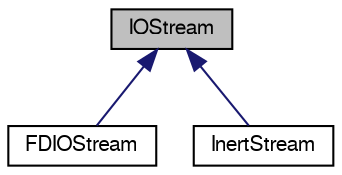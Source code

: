 digraph "IOStream"
{
  bgcolor="transparent";
  edge [fontname="FreeSans",fontsize="10",labelfontname="FreeSans",labelfontsize="10"];
  node [fontname="FreeSans",fontsize="10",shape=record];
  Node1 [label="IOStream",height=0.2,width=0.4,color="black", fillcolor="grey75", style="filled" fontcolor="black"];
  Node1 -> Node2 [dir="back",color="midnightblue",fontsize="10",style="solid",fontname="FreeSans"];
  Node2 [label="FDIOStream",height=0.2,width=0.4,color="black",URL="$class_f_d_i_o_stream.html"];
  Node1 -> Node3 [dir="back",color="midnightblue",fontsize="10",style="solid",fontname="FreeSans"];
  Node3 [label="InertStream",height=0.2,width=0.4,color="black",URL="$class_inert_stream.html",tooltip="This is used in case NULL is passed so all logic calls to IOstream can continue to assume there is ne..."];
}
